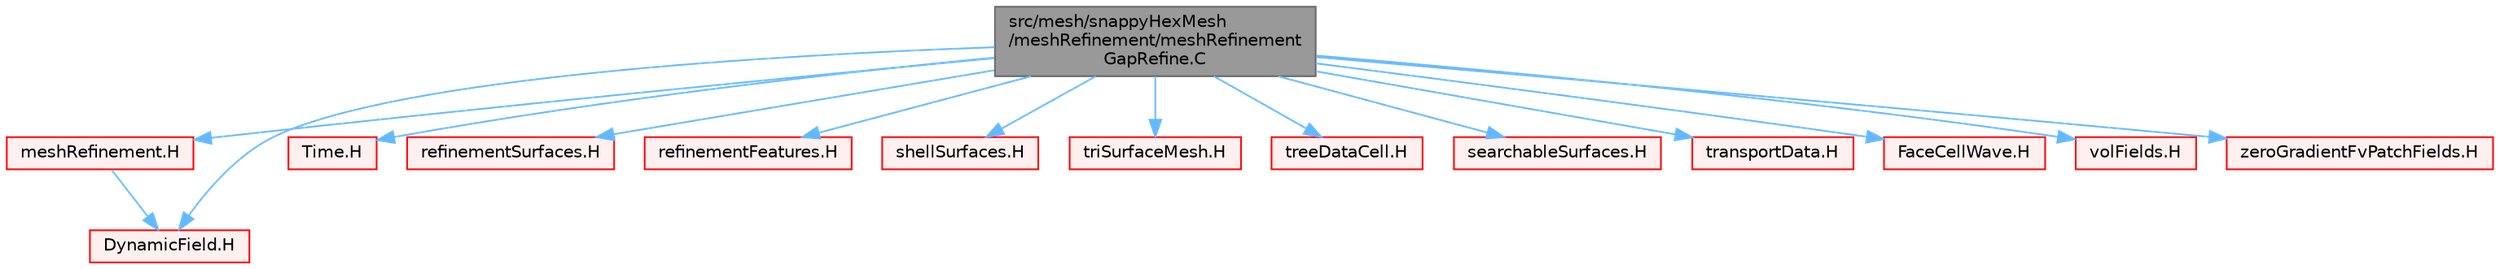 digraph "src/mesh/snappyHexMesh/meshRefinement/meshRefinementGapRefine.C"
{
 // LATEX_PDF_SIZE
  bgcolor="transparent";
  edge [fontname=Helvetica,fontsize=10,labelfontname=Helvetica,labelfontsize=10];
  node [fontname=Helvetica,fontsize=10,shape=box,height=0.2,width=0.4];
  Node1 [id="Node000001",label="src/mesh/snappyHexMesh\l/meshRefinement/meshRefinement\lGapRefine.C",height=0.2,width=0.4,color="gray40", fillcolor="grey60", style="filled", fontcolor="black",tooltip=" "];
  Node1 -> Node2 [id="edge1_Node000001_Node000002",color="steelblue1",style="solid",tooltip=" "];
  Node2 [id="Node000002",label="meshRefinement.H",height=0.2,width=0.4,color="red", fillcolor="#FFF0F0", style="filled",URL="$meshRefinement_8H.html",tooltip=" "];
  Node2 -> Node281 [id="edge2_Node000002_Node000281",color="steelblue1",style="solid",tooltip=" "];
  Node281 [id="Node000281",label="DynamicField.H",height=0.2,width=0.4,color="red", fillcolor="#FFF0F0", style="filled",URL="$DynamicField_8H.html",tooltip=" "];
  Node1 -> Node290 [id="edge3_Node000001_Node000290",color="steelblue1",style="solid",tooltip=" "];
  Node290 [id="Node000290",label="Time.H",height=0.2,width=0.4,color="red", fillcolor="#FFF0F0", style="filled",URL="$Time_8H.html",tooltip=" "];
  Node1 -> Node332 [id="edge4_Node000001_Node000332",color="steelblue1",style="solid",tooltip=" "];
  Node332 [id="Node000332",label="refinementSurfaces.H",height=0.2,width=0.4,color="red", fillcolor="#FFF0F0", style="filled",URL="$refinementSurfaces_8H.html",tooltip=" "];
  Node1 -> Node377 [id="edge5_Node000001_Node000377",color="steelblue1",style="solid",tooltip=" "];
  Node377 [id="Node000377",label="refinementFeatures.H",height=0.2,width=0.4,color="red", fillcolor="#FFF0F0", style="filled",URL="$refinementFeatures_8H.html",tooltip=" "];
  Node1 -> Node390 [id="edge6_Node000001_Node000390",color="steelblue1",style="solid",tooltip=" "];
  Node390 [id="Node000390",label="shellSurfaces.H",height=0.2,width=0.4,color="red", fillcolor="#FFF0F0", style="filled",URL="$shellSurfaces_8H.html",tooltip=" "];
  Node1 -> Node393 [id="edge7_Node000001_Node000393",color="steelblue1",style="solid",tooltip=" "];
  Node393 [id="Node000393",label="triSurfaceMesh.H",height=0.2,width=0.4,color="red", fillcolor="#FFF0F0", style="filled",URL="$triSurfaceMesh_8H.html",tooltip=" "];
  Node1 -> Node399 [id="edge8_Node000001_Node000399",color="steelblue1",style="solid",tooltip=" "];
  Node399 [id="Node000399",label="treeDataCell.H",height=0.2,width=0.4,color="red", fillcolor="#FFF0F0", style="filled",URL="$treeDataCell_8H.html",tooltip=" "];
  Node1 -> Node427 [id="edge9_Node000001_Node000427",color="steelblue1",style="solid",tooltip=" "];
  Node427 [id="Node000427",label="searchableSurfaces.H",height=0.2,width=0.4,color="red", fillcolor="#FFF0F0", style="filled",URL="$searchableSurfaces_8H.html",tooltip=" "];
  Node1 -> Node281 [id="edge10_Node000001_Node000281",color="steelblue1",style="solid",tooltip=" "];
  Node1 -> Node428 [id="edge11_Node000001_Node000428",color="steelblue1",style="solid",tooltip=" "];
  Node428 [id="Node000428",label="transportData.H",height=0.2,width=0.4,color="red", fillcolor="#FFF0F0", style="filled",URL="$transportData_8H.html",tooltip=" "];
  Node1 -> Node435 [id="edge12_Node000001_Node000435",color="steelblue1",style="solid",tooltip=" "];
  Node435 [id="Node000435",label="FaceCellWave.H",height=0.2,width=0.4,color="red", fillcolor="#FFF0F0", style="filled",URL="$FaceCellWave_8H.html",tooltip=" "];
  Node1 -> Node437 [id="edge13_Node000001_Node000437",color="steelblue1",style="solid",tooltip=" "];
  Node437 [id="Node000437",label="volFields.H",height=0.2,width=0.4,color="red", fillcolor="#FFF0F0", style="filled",URL="$volFields_8H.html",tooltip=" "];
  Node1 -> Node497 [id="edge14_Node000001_Node000497",color="steelblue1",style="solid",tooltip=" "];
  Node497 [id="Node000497",label="zeroGradientFvPatchFields.H",height=0.2,width=0.4,color="red", fillcolor="#FFF0F0", style="filled",URL="$zeroGradientFvPatchFields_8H.html",tooltip=" "];
}
